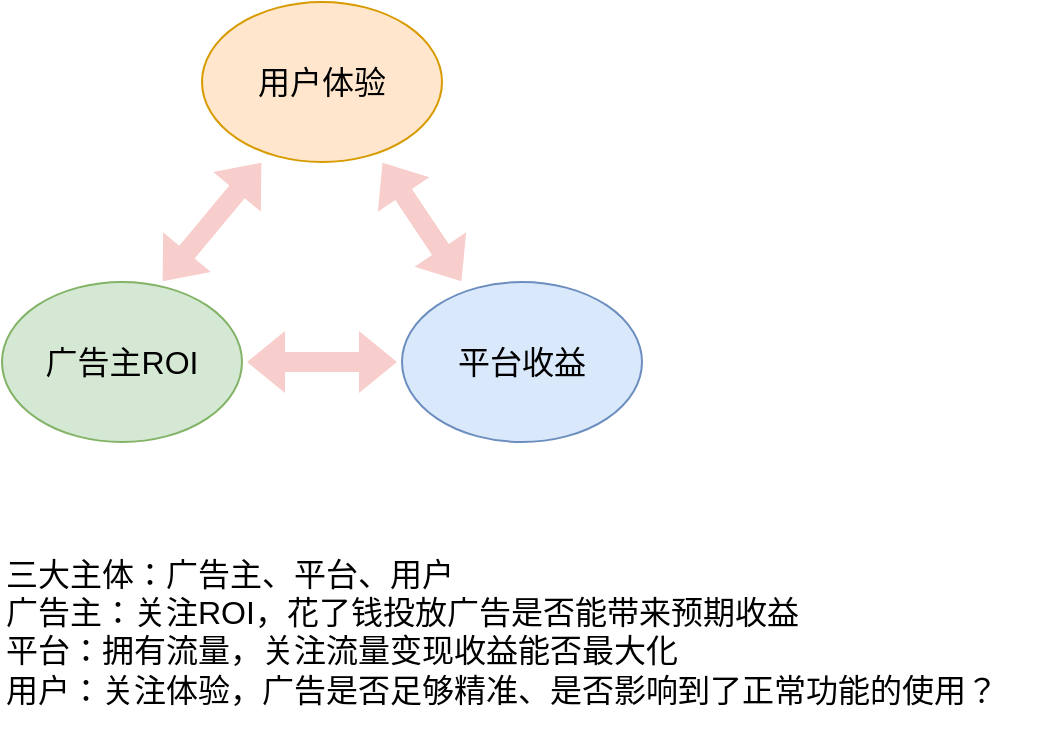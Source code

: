 <mxfile version="20.2.8" type="github">
  <diagram id="a5dxHMryOgr_69dS-i_M" name="Page-1">
    <mxGraphModel dx="1298" dy="629" grid="1" gridSize="10" guides="1" tooltips="1" connect="1" arrows="1" fold="1" page="1" pageScale="1" pageWidth="850" pageHeight="1100" math="0" shadow="0">
      <root>
        <mxCell id="0" />
        <mxCell id="1" parent="0" />
        <mxCell id="tbUbsW-9aeDrGkv0MqUq-1" value="用户体验" style="ellipse;whiteSpace=wrap;html=1;fillColor=#ffe6cc;strokeColor=#d79b00;fontSize=16;" parent="1" vertex="1">
          <mxGeometry x="340" y="160" width="120" height="80" as="geometry" />
        </mxCell>
        <mxCell id="tbUbsW-9aeDrGkv0MqUq-2" value="广告主ROI" style="ellipse;whiteSpace=wrap;html=1;fillColor=#d5e8d4;strokeColor=#82b366;fontSize=16;" parent="1" vertex="1">
          <mxGeometry x="240" y="300" width="120" height="80" as="geometry" />
        </mxCell>
        <mxCell id="tbUbsW-9aeDrGkv0MqUq-3" value="平台收益" style="ellipse;whiteSpace=wrap;html=1;fillColor=#dae8fc;strokeColor=#6c8ebf;fontSize=16;" parent="1" vertex="1">
          <mxGeometry x="440" y="300" width="120" height="80" as="geometry" />
        </mxCell>
        <mxCell id="tbUbsW-9aeDrGkv0MqUq-7" value="" style="shape=flexArrow;endArrow=classic;startArrow=classic;html=1;rounded=0;fillColor=#f8cecc;strokeColor=none;" parent="1" edge="1">
          <mxGeometry width="100" height="100" relative="1" as="geometry">
            <mxPoint x="320" y="300" as="sourcePoint" />
            <mxPoint x="370" y="240" as="targetPoint" />
          </mxGeometry>
        </mxCell>
        <mxCell id="tbUbsW-9aeDrGkv0MqUq-8" value="" style="shape=flexArrow;endArrow=classic;startArrow=classic;html=1;rounded=0;fillColor=#f8cecc;strokeColor=none;" parent="1" edge="1">
          <mxGeometry width="100" height="100" relative="1" as="geometry">
            <mxPoint x="470" y="300" as="sourcePoint" />
            <mxPoint x="430" y="240" as="targetPoint" />
          </mxGeometry>
        </mxCell>
        <mxCell id="tbUbsW-9aeDrGkv0MqUq-9" value="" style="shape=flexArrow;endArrow=classic;startArrow=classic;html=1;rounded=0;fillColor=#f8cecc;strokeColor=none;" parent="1" edge="1">
          <mxGeometry width="100" height="100" relative="1" as="geometry">
            <mxPoint x="438" y="340" as="sourcePoint" />
            <mxPoint x="362" y="340" as="targetPoint" />
          </mxGeometry>
        </mxCell>
        <mxCell id="tbUbsW-9aeDrGkv0MqUq-10" value="三大主体：广告主、平台、用户&lt;br&gt;广告主：关注ROI，花了钱投放广告是否能带来预期收益&lt;br&gt;平台：拥有流量，关注流量变现收益能否最大化&lt;br&gt;用户：关注体验，广告是否足够精准、是否影响到了正常功能的使用？" style="text;whiteSpace=wrap;html=1;fontSize=16;" parent="1" vertex="1">
          <mxGeometry x="240" y="430" width="530" height="100" as="geometry" />
        </mxCell>
      </root>
    </mxGraphModel>
  </diagram>
</mxfile>

